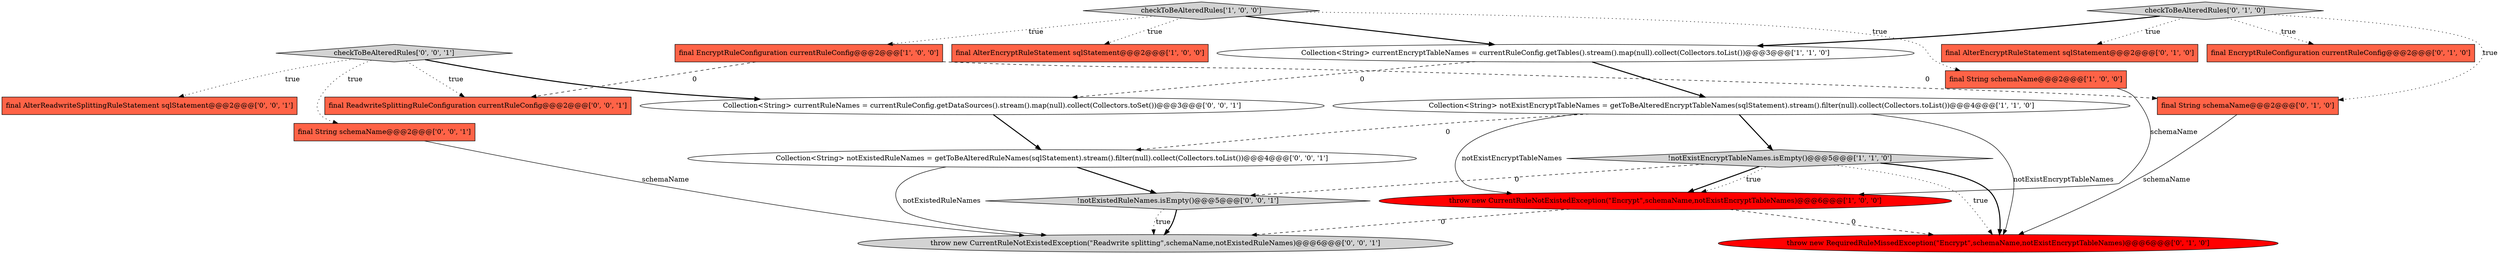 digraph {
20 [style = filled, label = "checkToBeAlteredRules['0', '0', '1']", fillcolor = lightgray, shape = diamond image = "AAA0AAABBB3BBB"];
3 [style = filled, label = "Collection<String> currentEncryptTableNames = currentRuleConfig.getTables().stream().map(null).collect(Collectors.toList())@@@3@@@['1', '1', '0']", fillcolor = white, shape = ellipse image = "AAA0AAABBB1BBB"];
0 [style = filled, label = "throw new CurrentRuleNotExistedException(\"Encrypt\",schemaName,notExistEncryptTableNames)@@@6@@@['1', '0', '0']", fillcolor = red, shape = ellipse image = "AAA1AAABBB1BBB"];
16 [style = filled, label = "final String schemaName@@@2@@@['0', '0', '1']", fillcolor = tomato, shape = box image = "AAA0AAABBB3BBB"];
2 [style = filled, label = "checkToBeAlteredRules['1', '0', '0']", fillcolor = lightgray, shape = diamond image = "AAA0AAABBB1BBB"];
5 [style = filled, label = "final EncryptRuleConfiguration currentRuleConfig@@@2@@@['1', '0', '0']", fillcolor = tomato, shape = box image = "AAA1AAABBB1BBB"];
19 [style = filled, label = "Collection<String> currentRuleNames = currentRuleConfig.getDataSources().stream().map(null).collect(Collectors.toSet())@@@3@@@['0', '0', '1']", fillcolor = white, shape = ellipse image = "AAA0AAABBB3BBB"];
10 [style = filled, label = "final AlterEncryptRuleStatement sqlStatement@@@2@@@['0', '1', '0']", fillcolor = tomato, shape = box image = "AAA0AAABBB2BBB"];
14 [style = filled, label = "throw new CurrentRuleNotExistedException(\"Readwrite splitting\",schemaName,notExistedRuleNames)@@@6@@@['0', '0', '1']", fillcolor = lightgray, shape = ellipse image = "AAA0AAABBB3BBB"];
15 [style = filled, label = "final AlterReadwriteSplittingRuleStatement sqlStatement@@@2@@@['0', '0', '1']", fillcolor = tomato, shape = box image = "AAA0AAABBB3BBB"];
8 [style = filled, label = "final EncryptRuleConfiguration currentRuleConfig@@@2@@@['0', '1', '0']", fillcolor = tomato, shape = box image = "AAA0AAABBB2BBB"];
11 [style = filled, label = "checkToBeAlteredRules['0', '1', '0']", fillcolor = lightgray, shape = diamond image = "AAA0AAABBB2BBB"];
13 [style = filled, label = "Collection<String> notExistedRuleNames = getToBeAlteredRuleNames(sqlStatement).stream().filter(null).collect(Collectors.toList())@@@4@@@['0', '0', '1']", fillcolor = white, shape = ellipse image = "AAA0AAABBB3BBB"];
7 [style = filled, label = "Collection<String> notExistEncryptTableNames = getToBeAlteredEncryptTableNames(sqlStatement).stream().filter(null).collect(Collectors.toList())@@@4@@@['1', '1', '0']", fillcolor = white, shape = ellipse image = "AAA0AAABBB1BBB"];
6 [style = filled, label = "!notExistEncryptTableNames.isEmpty()@@@5@@@['1', '1', '0']", fillcolor = lightgray, shape = diamond image = "AAA0AAABBB1BBB"];
4 [style = filled, label = "final AlterEncryptRuleStatement sqlStatement@@@2@@@['1', '0', '0']", fillcolor = tomato, shape = box image = "AAA0AAABBB1BBB"];
12 [style = filled, label = "final String schemaName@@@2@@@['0', '1', '0']", fillcolor = tomato, shape = box image = "AAA1AAABBB2BBB"];
17 [style = filled, label = "!notExistedRuleNames.isEmpty()@@@5@@@['0', '0', '1']", fillcolor = lightgray, shape = diamond image = "AAA0AAABBB3BBB"];
18 [style = filled, label = "final ReadwriteSplittingRuleConfiguration currentRuleConfig@@@2@@@['0', '0', '1']", fillcolor = tomato, shape = box image = "AAA0AAABBB3BBB"];
1 [style = filled, label = "final String schemaName@@@2@@@['1', '0', '0']", fillcolor = tomato, shape = box image = "AAA0AAABBB1BBB"];
9 [style = filled, label = "throw new RequiredRuleMissedException(\"Encrypt\",schemaName,notExistEncryptTableNames)@@@6@@@['0', '1', '0']", fillcolor = red, shape = ellipse image = "AAA1AAABBB2BBB"];
5->12 [style = dashed, label="0"];
11->10 [style = dotted, label="true"];
2->3 [style = bold, label=""];
11->12 [style = dotted, label="true"];
17->14 [style = dotted, label="true"];
6->17 [style = dashed, label="0"];
6->0 [style = bold, label=""];
5->18 [style = dashed, label="0"];
13->14 [style = solid, label="notExistedRuleNames"];
3->19 [style = dashed, label="0"];
0->14 [style = dashed, label="0"];
13->17 [style = bold, label=""];
19->13 [style = bold, label=""];
3->7 [style = bold, label=""];
12->9 [style = solid, label="schemaName"];
11->3 [style = bold, label=""];
17->14 [style = bold, label=""];
2->1 [style = dotted, label="true"];
6->9 [style = dotted, label="true"];
7->6 [style = bold, label=""];
2->4 [style = dotted, label="true"];
7->13 [style = dashed, label="0"];
20->18 [style = dotted, label="true"];
11->8 [style = dotted, label="true"];
7->9 [style = solid, label="notExistEncryptTableNames"];
16->14 [style = solid, label="schemaName"];
6->0 [style = dotted, label="true"];
0->9 [style = dashed, label="0"];
6->9 [style = bold, label=""];
2->5 [style = dotted, label="true"];
20->19 [style = bold, label=""];
7->0 [style = solid, label="notExistEncryptTableNames"];
20->15 [style = dotted, label="true"];
20->16 [style = dotted, label="true"];
1->0 [style = solid, label="schemaName"];
}
